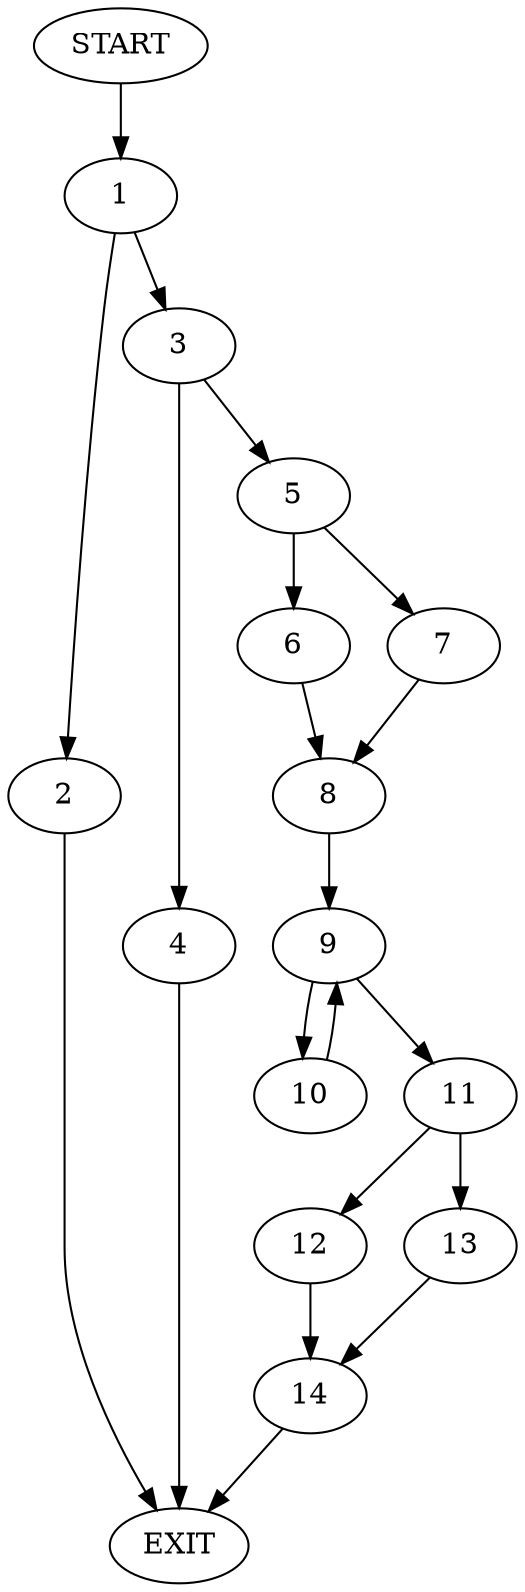 digraph {
0 [label="START"]
15 [label="EXIT"]
0 -> 1
1 -> 2
1 -> 3
2 -> 15
3 -> 4
3 -> 5
4 -> 15
5 -> 6
5 -> 7
6 -> 8
7 -> 8
8 -> 9
9 -> 10
9 -> 11
10 -> 9
11 -> 12
11 -> 13
13 -> 14
12 -> 14
14 -> 15
}
